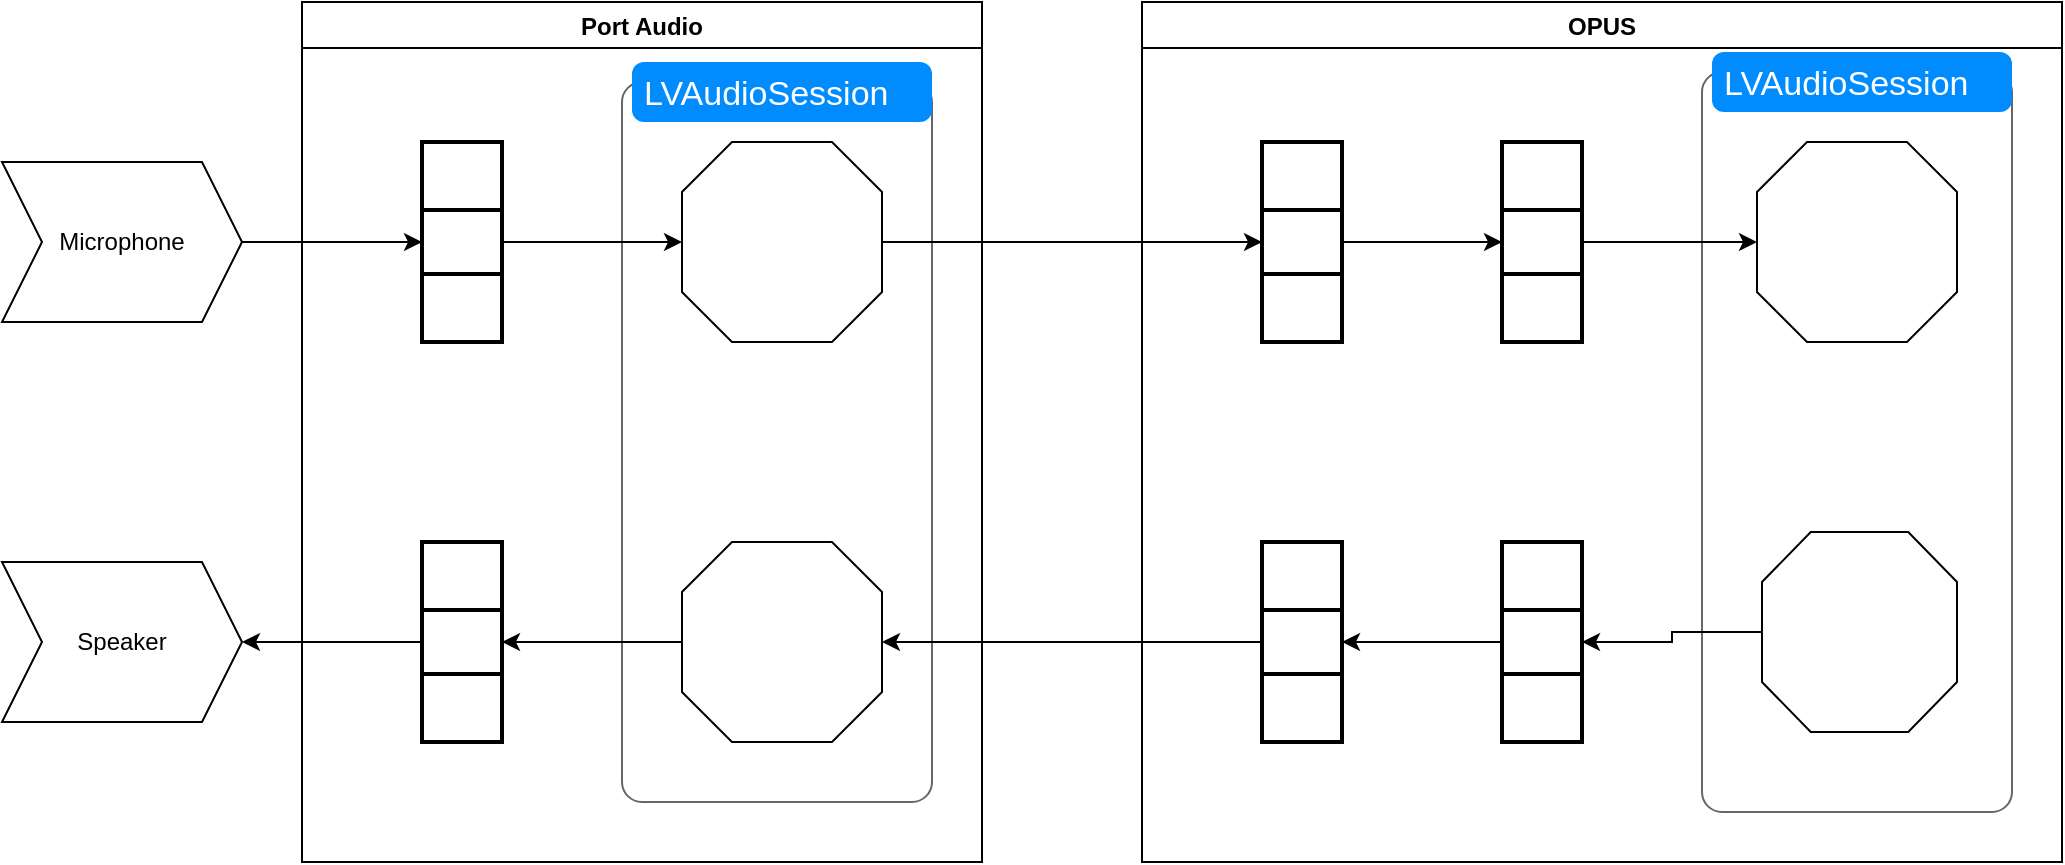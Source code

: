 <mxfile version="14.7.3" type="github">
  <diagram id="ZHgSItBd1fzoSWU3NaHl" name="Page-1">
    <mxGraphModel dx="2249" dy="763" grid="1" gridSize="10" guides="1" tooltips="1" connect="1" arrows="1" fold="1" page="1" pageScale="1" pageWidth="827" pageHeight="1169" math="0" shadow="0">
      <root>
        <mxCell id="0" />
        <mxCell id="1" parent="0" />
        <mxCell id="mTBoAgmL4iOCy40pofWy-2" value="Speaker" style="shape=step;perimeter=stepPerimeter;whiteSpace=wrap;html=1;fixedSize=1;" vertex="1" parent="1">
          <mxGeometry x="-70" y="320" width="120" height="80" as="geometry" />
        </mxCell>
        <mxCell id="mTBoAgmL4iOCy40pofWy-9" value="" style="edgeStyle=orthogonalEdgeStyle;rounded=0;orthogonalLoop=1;jettySize=auto;html=1;" edge="1" parent="1" source="mTBoAgmL4iOCy40pofWy-3" target="mTBoAgmL4iOCy40pofWy-4">
          <mxGeometry relative="1" as="geometry" />
        </mxCell>
        <mxCell id="mTBoAgmL4iOCy40pofWy-3" value="Microphone" style="shape=step;perimeter=stepPerimeter;whiteSpace=wrap;html=1;fixedSize=1;" vertex="1" parent="1">
          <mxGeometry x="-70" y="120" width="120" height="80" as="geometry" />
        </mxCell>
        <mxCell id="mTBoAgmL4iOCy40pofWy-4" value="" style="strokeWidth=2;html=1;shape=mxgraph.lean_mapping.buffer_or_safety_stock;" vertex="1" parent="1">
          <mxGeometry x="140" y="110" width="40" height="100" as="geometry" />
        </mxCell>
        <mxCell id="mTBoAgmL4iOCy40pofWy-11" value="Port Audio" style="swimlane;" vertex="1" parent="1">
          <mxGeometry x="80" y="40" width="340" height="430" as="geometry" />
        </mxCell>
        <mxCell id="mTBoAgmL4iOCy40pofWy-17" value="" style="shape=mxgraph.mockup.containers.marginRect;rectMarginTop=10;strokeColor=#666666;strokeWidth=1;dashed=0;rounded=1;arcSize=5;recursiveResize=0;" vertex="1" parent="mTBoAgmL4iOCy40pofWy-11">
          <mxGeometry x="160" y="30" width="155" height="370" as="geometry" />
        </mxCell>
        <mxCell id="mTBoAgmL4iOCy40pofWy-18" value="LVAudioSession" style="shape=rect;strokeColor=none;fillColor=#008cff;strokeWidth=1;dashed=0;rounded=1;arcSize=20;fontColor=#ffffff;fontSize=17;spacing=2;spacingTop=-2;align=left;autosize=1;spacingLeft=4;resizeWidth=0;resizeHeight=0;perimeter=none;" vertex="1" parent="mTBoAgmL4iOCy40pofWy-17">
          <mxGeometry x="5" width="150" height="30" as="geometry" />
        </mxCell>
        <mxCell id="mTBoAgmL4iOCy40pofWy-20" value="" style="verticalLabelPosition=bottom;verticalAlign=top;html=1;shape=mxgraph.basic.polygon;polyCoords=[[0.25,0],[0.75,0],[1,0.25],[1,0.75],[0.75,1],[0.25,1],[0,0.75],[0,0.25]];polyline=0;" vertex="1" parent="mTBoAgmL4iOCy40pofWy-17">
          <mxGeometry x="30" y="240" width="100" height="100" as="geometry" />
        </mxCell>
        <mxCell id="mTBoAgmL4iOCy40pofWy-19" value="" style="verticalLabelPosition=bottom;verticalAlign=top;html=1;shape=mxgraph.basic.polygon;polyCoords=[[0.25,0],[0.75,0],[1,0.25],[1,0.75],[0.75,1],[0.25,1],[0,0.75],[0,0.25]];polyline=0;" vertex="1" parent="mTBoAgmL4iOCy40pofWy-11">
          <mxGeometry x="190" y="70" width="100" height="100" as="geometry" />
        </mxCell>
        <mxCell id="mTBoAgmL4iOCy40pofWy-6" value="" style="strokeWidth=2;html=1;shape=mxgraph.lean_mapping.buffer_or_safety_stock;" vertex="1" parent="mTBoAgmL4iOCy40pofWy-11">
          <mxGeometry x="60" y="270" width="40" height="100" as="geometry" />
        </mxCell>
        <mxCell id="mTBoAgmL4iOCy40pofWy-43" style="edgeStyle=orthogonalEdgeStyle;rounded=0;orthogonalLoop=1;jettySize=auto;html=1;entryX=1;entryY=0.5;entryDx=0;entryDy=0;" edge="1" parent="mTBoAgmL4iOCy40pofWy-11" source="mTBoAgmL4iOCy40pofWy-20" target="mTBoAgmL4iOCy40pofWy-6">
          <mxGeometry relative="1" as="geometry" />
        </mxCell>
        <mxCell id="mTBoAgmL4iOCy40pofWy-32" style="edgeStyle=orthogonalEdgeStyle;rounded=0;orthogonalLoop=1;jettySize=auto;html=1;exitX=1;exitY=0.5;exitDx=0;exitDy=0;entryX=0;entryY=0.5;entryDx=0;entryDy=0;" edge="1" parent="1" source="mTBoAgmL4iOCy40pofWy-23" target="mTBoAgmL4iOCy40pofWy-30">
          <mxGeometry relative="1" as="geometry" />
        </mxCell>
        <mxCell id="mTBoAgmL4iOCy40pofWy-23" value="" style="strokeWidth=2;html=1;shape=mxgraph.lean_mapping.buffer_or_safety_stock;" vertex="1" parent="1">
          <mxGeometry x="560" y="110" width="40" height="100" as="geometry" />
        </mxCell>
        <mxCell id="mTBoAgmL4iOCy40pofWy-25" value="OPUS" style="swimlane;" vertex="1" parent="1">
          <mxGeometry x="500" y="40" width="460" height="430" as="geometry">
            <mxRectangle x="500" y="40" width="70" height="23" as="alternateBounds" />
          </mxGeometry>
        </mxCell>
        <mxCell id="mTBoAgmL4iOCy40pofWy-30" value="" style="strokeWidth=2;html=1;shape=mxgraph.lean_mapping.buffer_or_safety_stock;" vertex="1" parent="mTBoAgmL4iOCy40pofWy-25">
          <mxGeometry x="180" y="70" width="40" height="100" as="geometry" />
        </mxCell>
        <mxCell id="mTBoAgmL4iOCy40pofWy-31" value="" style="strokeWidth=2;html=1;shape=mxgraph.lean_mapping.buffer_or_safety_stock;" vertex="1" parent="mTBoAgmL4iOCy40pofWy-25">
          <mxGeometry x="180" y="270" width="40" height="100" as="geometry" />
        </mxCell>
        <mxCell id="mTBoAgmL4iOCy40pofWy-26" value="" style="shape=mxgraph.mockup.containers.marginRect;rectMarginTop=10;strokeColor=#666666;strokeWidth=1;dashed=0;rounded=1;arcSize=5;recursiveResize=0;" vertex="1" parent="mTBoAgmL4iOCy40pofWy-25">
          <mxGeometry x="280" y="25" width="155" height="380" as="geometry" />
        </mxCell>
        <mxCell id="mTBoAgmL4iOCy40pofWy-27" value="LVAudioSession" style="shape=rect;strokeColor=none;fillColor=#008cff;strokeWidth=1;dashed=0;rounded=1;arcSize=20;fontColor=#ffffff;fontSize=17;spacing=2;spacingTop=-2;align=left;autosize=1;spacingLeft=4;resizeWidth=0;resizeHeight=0;perimeter=none;" vertex="1" parent="mTBoAgmL4iOCy40pofWy-26">
          <mxGeometry x="5" width="150" height="30" as="geometry" />
        </mxCell>
        <mxCell id="mTBoAgmL4iOCy40pofWy-29" value="" style="verticalLabelPosition=bottom;verticalAlign=top;html=1;shape=mxgraph.basic.polygon;polyCoords=[[0.25,0],[0.75,0],[1,0.25],[1,0.75],[0.75,1],[0.25,1],[0,0.75],[0,0.25]];polyline=0;" vertex="1" parent="mTBoAgmL4iOCy40pofWy-26">
          <mxGeometry x="30" y="240" width="97.5" height="100" as="geometry" />
        </mxCell>
        <mxCell id="mTBoAgmL4iOCy40pofWy-36" style="edgeStyle=orthogonalEdgeStyle;rounded=0;orthogonalLoop=1;jettySize=auto;html=1;entryX=1;entryY=0.5;entryDx=0;entryDy=0;" edge="1" parent="mTBoAgmL4iOCy40pofWy-25" source="mTBoAgmL4iOCy40pofWy-29" target="mTBoAgmL4iOCy40pofWy-31">
          <mxGeometry relative="1" as="geometry" />
        </mxCell>
        <mxCell id="mTBoAgmL4iOCy40pofWy-28" value="" style="verticalLabelPosition=bottom;verticalAlign=top;html=1;shape=mxgraph.basic.polygon;polyCoords=[[0.25,0],[0.75,0],[1,0.25],[1,0.75],[0.75,1],[0.25,1],[0,0.75],[0,0.25]];polyline=0;" vertex="1" parent="mTBoAgmL4iOCy40pofWy-25">
          <mxGeometry x="307.5" y="70" width="100" height="100" as="geometry" />
        </mxCell>
        <mxCell id="mTBoAgmL4iOCy40pofWy-40" style="edgeStyle=orthogonalEdgeStyle;rounded=0;orthogonalLoop=1;jettySize=auto;html=1;" edge="1" parent="mTBoAgmL4iOCy40pofWy-25" source="mTBoAgmL4iOCy40pofWy-30" target="mTBoAgmL4iOCy40pofWy-28">
          <mxGeometry relative="1" as="geometry" />
        </mxCell>
        <mxCell id="mTBoAgmL4iOCy40pofWy-24" value="" style="strokeWidth=2;html=1;shape=mxgraph.lean_mapping.buffer_or_safety_stock;" vertex="1" parent="mTBoAgmL4iOCy40pofWy-25">
          <mxGeometry x="60" y="270" width="40" height="100" as="geometry" />
        </mxCell>
        <mxCell id="mTBoAgmL4iOCy40pofWy-33" style="edgeStyle=orthogonalEdgeStyle;rounded=0;orthogonalLoop=1;jettySize=auto;html=1;exitX=0;exitY=0.5;exitDx=0;exitDy=0;entryX=1;entryY=0.5;entryDx=0;entryDy=0;" edge="1" parent="mTBoAgmL4iOCy40pofWy-25" source="mTBoAgmL4iOCy40pofWy-31" target="mTBoAgmL4iOCy40pofWy-24">
          <mxGeometry relative="1" as="geometry" />
        </mxCell>
        <mxCell id="mTBoAgmL4iOCy40pofWy-34" style="edgeStyle=orthogonalEdgeStyle;rounded=0;orthogonalLoop=1;jettySize=auto;html=1;" edge="1" parent="1" source="mTBoAgmL4iOCy40pofWy-19">
          <mxGeometry relative="1" as="geometry">
            <mxPoint x="560" y="160" as="targetPoint" />
          </mxGeometry>
        </mxCell>
        <mxCell id="mTBoAgmL4iOCy40pofWy-41" style="edgeStyle=orthogonalEdgeStyle;rounded=0;orthogonalLoop=1;jettySize=auto;html=1;" edge="1" parent="1" source="mTBoAgmL4iOCy40pofWy-4" target="mTBoAgmL4iOCy40pofWy-19">
          <mxGeometry relative="1" as="geometry" />
        </mxCell>
        <mxCell id="mTBoAgmL4iOCy40pofWy-42" style="edgeStyle=orthogonalEdgeStyle;rounded=0;orthogonalLoop=1;jettySize=auto;html=1;entryX=1;entryY=0.5;entryDx=0;entryDy=0;" edge="1" parent="1" source="mTBoAgmL4iOCy40pofWy-6" target="mTBoAgmL4iOCy40pofWy-2">
          <mxGeometry relative="1" as="geometry" />
        </mxCell>
        <mxCell id="mTBoAgmL4iOCy40pofWy-44" style="edgeStyle=orthogonalEdgeStyle;rounded=0;orthogonalLoop=1;jettySize=auto;html=1;" edge="1" parent="1" source="mTBoAgmL4iOCy40pofWy-24" target="mTBoAgmL4iOCy40pofWy-20">
          <mxGeometry relative="1" as="geometry" />
        </mxCell>
      </root>
    </mxGraphModel>
  </diagram>
</mxfile>
